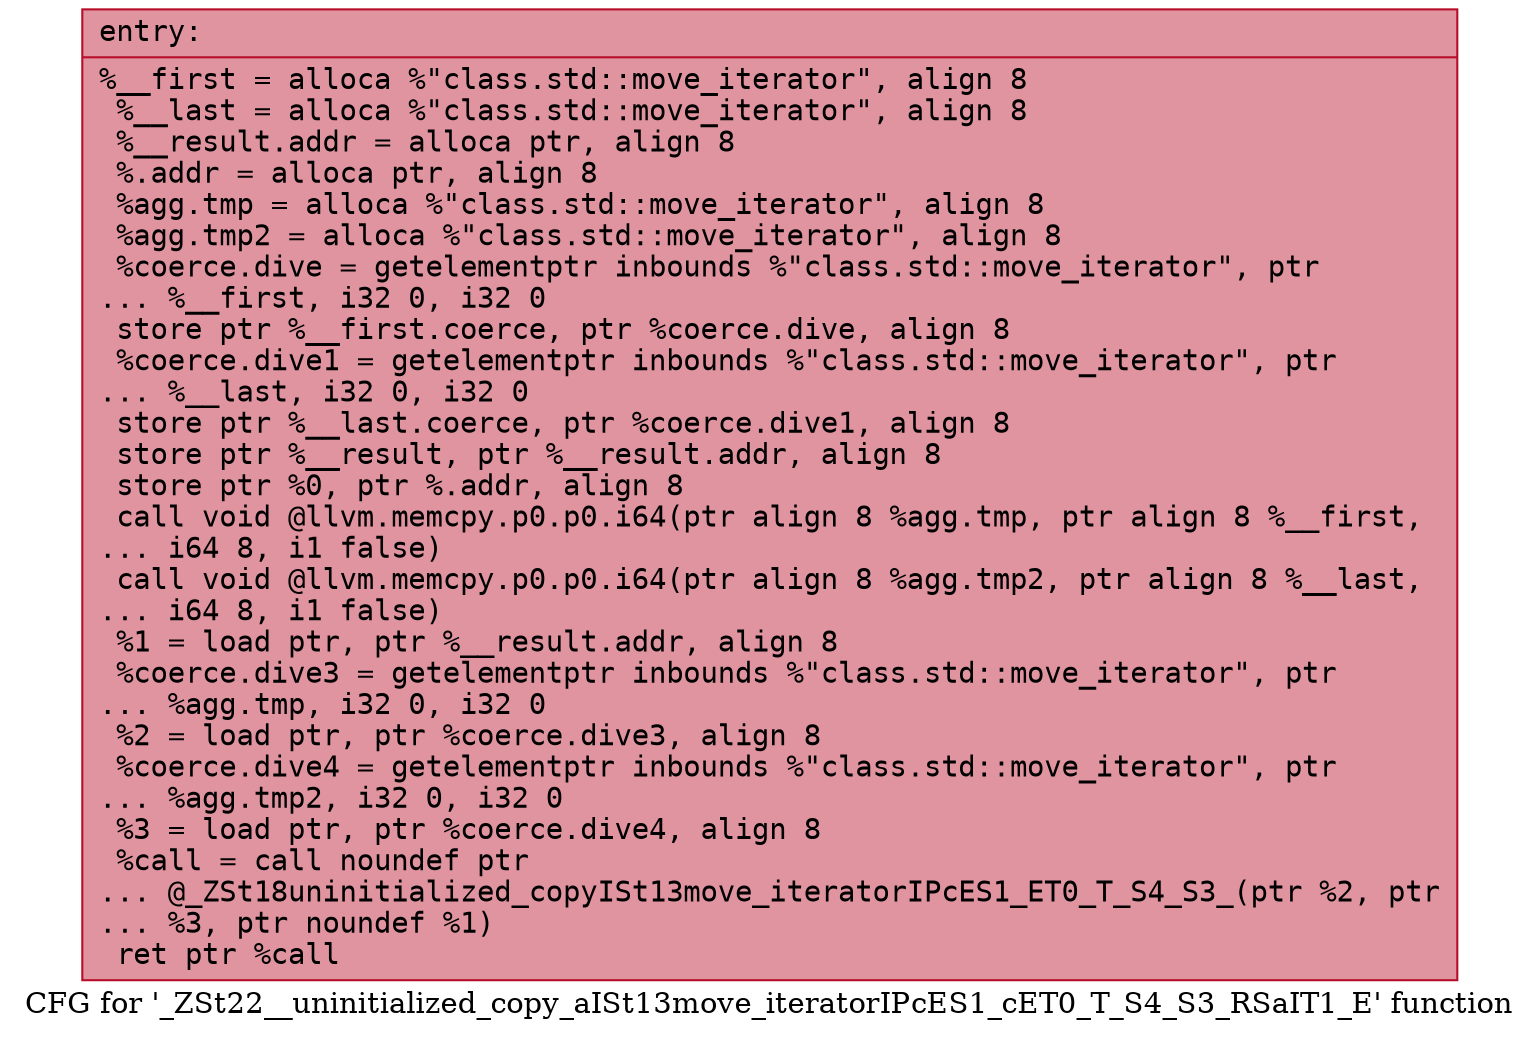 digraph "CFG for '_ZSt22__uninitialized_copy_aISt13move_iteratorIPcES1_cET0_T_S4_S3_RSaIT1_E' function" {
	label="CFG for '_ZSt22__uninitialized_copy_aISt13move_iteratorIPcES1_cET0_T_S4_S3_RSaIT1_E' function";

	Node0x5555abcb3f20 [shape=record,color="#b70d28ff", style=filled, fillcolor="#b70d2870" fontname="Courier",label="{entry:\l|  %__first = alloca %\"class.std::move_iterator\", align 8\l  %__last = alloca %\"class.std::move_iterator\", align 8\l  %__result.addr = alloca ptr, align 8\l  %.addr = alloca ptr, align 8\l  %agg.tmp = alloca %\"class.std::move_iterator\", align 8\l  %agg.tmp2 = alloca %\"class.std::move_iterator\", align 8\l  %coerce.dive = getelementptr inbounds %\"class.std::move_iterator\", ptr\l... %__first, i32 0, i32 0\l  store ptr %__first.coerce, ptr %coerce.dive, align 8\l  %coerce.dive1 = getelementptr inbounds %\"class.std::move_iterator\", ptr\l... %__last, i32 0, i32 0\l  store ptr %__last.coerce, ptr %coerce.dive1, align 8\l  store ptr %__result, ptr %__result.addr, align 8\l  store ptr %0, ptr %.addr, align 8\l  call void @llvm.memcpy.p0.p0.i64(ptr align 8 %agg.tmp, ptr align 8 %__first,\l... i64 8, i1 false)\l  call void @llvm.memcpy.p0.p0.i64(ptr align 8 %agg.tmp2, ptr align 8 %__last,\l... i64 8, i1 false)\l  %1 = load ptr, ptr %__result.addr, align 8\l  %coerce.dive3 = getelementptr inbounds %\"class.std::move_iterator\", ptr\l... %agg.tmp, i32 0, i32 0\l  %2 = load ptr, ptr %coerce.dive3, align 8\l  %coerce.dive4 = getelementptr inbounds %\"class.std::move_iterator\", ptr\l... %agg.tmp2, i32 0, i32 0\l  %3 = load ptr, ptr %coerce.dive4, align 8\l  %call = call noundef ptr\l... @_ZSt18uninitialized_copyISt13move_iteratorIPcES1_ET0_T_S4_S3_(ptr %2, ptr\l... %3, ptr noundef %1)\l  ret ptr %call\l}"];
}
